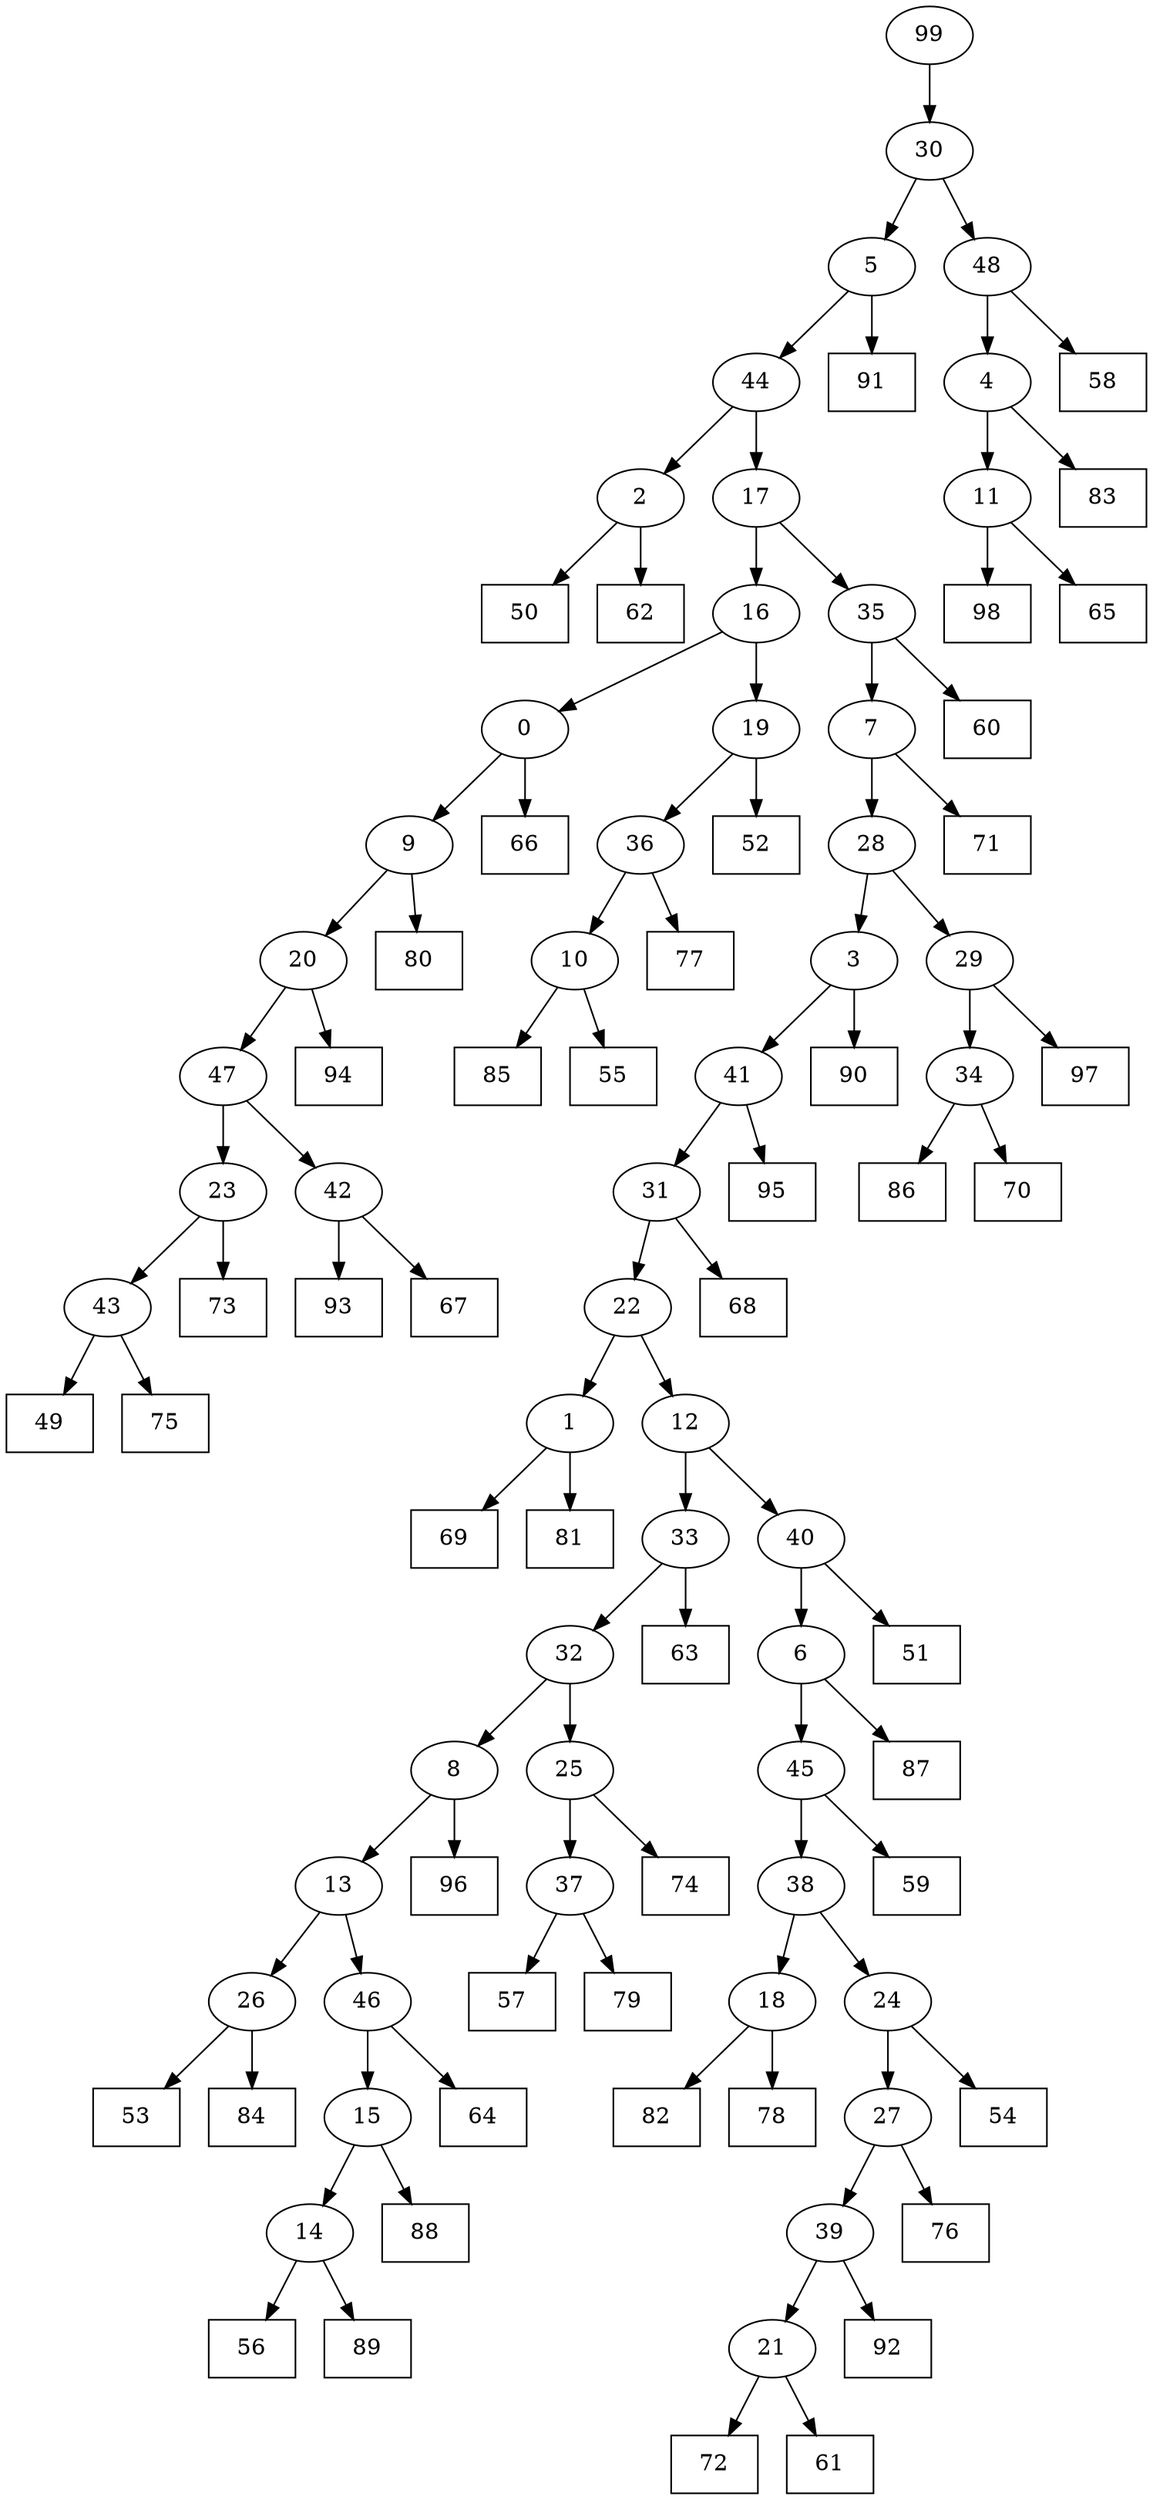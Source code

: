 digraph G {
0[label="0"];
1[label="1"];
2[label="2"];
3[label="3"];
4[label="4"];
5[label="5"];
6[label="6"];
7[label="7"];
8[label="8"];
9[label="9"];
10[label="10"];
11[label="11"];
12[label="12"];
13[label="13"];
14[label="14"];
15[label="15"];
16[label="16"];
17[label="17"];
18[label="18"];
19[label="19"];
20[label="20"];
21[label="21"];
22[label="22"];
23[label="23"];
24[label="24"];
25[label="25"];
26[label="26"];
27[label="27"];
28[label="28"];
29[label="29"];
30[label="30"];
31[label="31"];
32[label="32"];
33[label="33"];
34[label="34"];
35[label="35"];
36[label="36"];
37[label="37"];
38[label="38"];
39[label="39"];
40[label="40"];
41[label="41"];
42[label="42"];
43[label="43"];
44[label="44"];
45[label="45"];
46[label="46"];
47[label="47"];
48[label="48"];
49[shape=box,label="57"];
50[shape=box,label="59"];
51[shape=box,label="93"];
52[shape=box,label="85"];
53[shape=box,label="49"];
54[shape=box,label="74"];
55[shape=box,label="64"];
56[shape=box,label="56"];
57[shape=box,label="53"];
58[shape=box,label="98"];
59[shape=box,label="73"];
60[shape=box,label="75"];
61[shape=box,label="76"];
62[shape=box,label="66"];
63[shape=box,label="95"];
64[shape=box,label="87"];
65[shape=box,label="84"];
66[shape=box,label="80"];
67[shape=box,label="88"];
68[shape=box,label="92"];
69[shape=box,label="63"];
70[shape=box,label="82"];
71[shape=box,label="51"];
72[shape=box,label="69"];
73[shape=box,label="71"];
74[shape=box,label="90"];
75[shape=box,label="60"];
76[shape=box,label="67"];
77[shape=box,label="94"];
78[shape=box,label="91"];
79[shape=box,label="89"];
80[shape=box,label="50"];
81[shape=box,label="72"];
82[shape=box,label="62"];
83[shape=box,label="96"];
84[shape=box,label="97"];
85[shape=box,label="79"];
86[shape=box,label="55"];
87[shape=box,label="86"];
88[shape=box,label="81"];
89[shape=box,label="54"];
90[shape=box,label="70"];
91[shape=box,label="61"];
92[shape=box,label="52"];
93[shape=box,label="77"];
94[shape=box,label="68"];
95[shape=box,label="65"];
96[shape=box,label="58"];
97[shape=box,label="83"];
98[shape=box,label="78"];
99[label="99"];
39->68 ;
18->70 ;
10->86 ;
11->58 ;
4->97 ;
23->59 ;
6->64 ;
14->56 ;
31->94 ;
23->43 ;
29->84 ;
35->75 ;
19->92 ;
6->45 ;
45->50 ;
34->87 ;
17->35 ;
43->53 ;
38->18 ;
18->98 ;
3->74 ;
46->55 ;
48->96 ;
36->10 ;
15->67 ;
10->52 ;
19->36 ;
47->23 ;
5->44 ;
42->76 ;
2->80 ;
33->69 ;
25->54 ;
45->38 ;
16->0 ;
0->62 ;
34->90 ;
28->3 ;
28->29 ;
21->81 ;
21->91 ;
1->88 ;
27->61 ;
36->93 ;
5->78 ;
14->79 ;
7->73 ;
22->1 ;
1->72 ;
12->33 ;
44->2 ;
2->82 ;
16->19 ;
30->48 ;
43->60 ;
32->8 ;
20->47 ;
47->42 ;
44->17 ;
17->16 ;
24->27 ;
38->24 ;
24->89 ;
35->7 ;
7->28 ;
40->6 ;
4->11 ;
11->95 ;
20->77 ;
99->30 ;
30->5 ;
31->22 ;
26->65 ;
15->14 ;
9->20 ;
22->12 ;
12->40 ;
8->83 ;
41->31 ;
29->34 ;
0->9 ;
9->66 ;
8->13 ;
25->37 ;
37->49 ;
40->71 ;
33->32 ;
32->25 ;
42->51 ;
3->41 ;
41->63 ;
37->85 ;
27->39 ;
39->21 ;
13->46 ;
46->15 ;
48->4 ;
13->26 ;
26->57 ;
}

